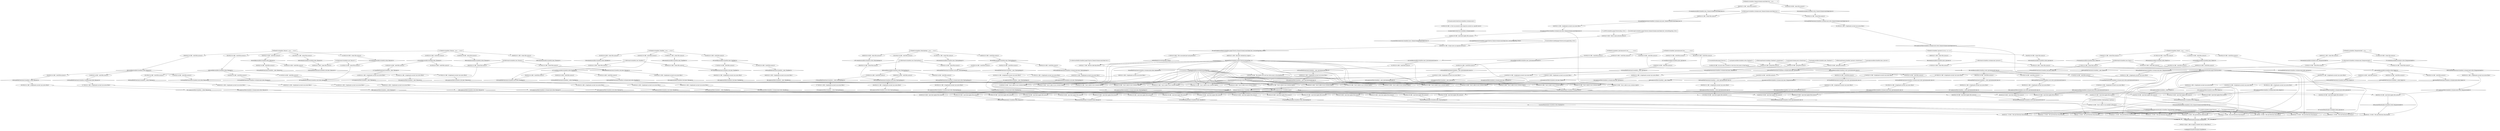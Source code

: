 digraph G {
	1 [label="1:canIngressTransfer(attacker,victimHost):0",shape=diamond];
	2 [label="2:RULE 0 (Asset - Able to ingress transfer tools or other files):0",shape=ellipse];
	3 [label="3:ingressToolTransfer(attacker,victimHost):0",shape=diamond];
	4 [label="4:RULE 1 (T1083 - File and Directory Discovery):0",shape=ellipse];
	5 [label="5:accessFile(attacker,victimHost,write,'/bin/bash'):0",shape=diamond];
	6 [label="6:RULE 39 (BB - execCode implies file access):0",shape=ellipse];
	7 [label="7:canAccessFile(victimHost,victimAccount,write,'/bin/bash'):0",shape=diamond];
	8 [label="8:RULE 41 (BB - A legitimate account can access file):0",shape=ellipse];
	9 [label="9:localFileProtection(victimHost,victimAccount,write,'/bin/bash'):0",shape=diamond];
	10 [label="10:RULE 43 (BB - group file access):0",shape=ellipse];
	11 [label="11:groupAccessible(victimHost,write,'/bin/bash'):1",shape=box];
	12 [label="12:fileGroupOwner(victimHost,'/bin/bash',victimGroup):1",shape=box];
	13 [label="13:inGroup(victimAccount,victimGroup):1",shape=box];
	14 [label="14:execCode(attacker,victimHost,victimAccount):0",shape=diamond];
	15 [label="15:RULE 25 (BB - User is able to use a reverse shell):0",shape=ellipse];
	16 [label="16:canAccessFile(victimHost,victimAccount,exec,'/bin/bash'):0",shape=diamond];
	17 [label="17:RULE 41 (BB - A legitimate account can access file):0",shape=ellipse];
	18 [label="18:localFileProtection(victimHost,victimAccount,exec,'/bin/bash'):0",shape=diamond];
	19 [label="19:RULE 43 (BB - group file access):0",shape=ellipse];
	20 [label="20:groupAccessible(victimHost,exec,'/bin/bash'):1",shape=box];
	21 [label="21:accessDataFlow(attacker,write,reversePupy):0",shape=diamond];
	22 [label="22:RULE 26 (BB - The remote root user has write access to the dataFlow):0",shape=ellipse];
	23 [label="23:dataFlowReverseShell(reversePupy):0",shape=diamond];
	24 [label="24:RULE 27 (BB - Reverse shell data flow):0",shape=ellipse];
	25 [label="25:isReverseShell(victimHost,pupyC2Server,'/home/victimAccount/3aka3.doc'):1",shape=box];
	26 [label="26:flowBind(reversePupy,http,1234):0",shape=diamond];
	27 [label="27:RULE 30 (BB - Flow associated port and protocol):0",shape=ellipse];
	28 [label="28:canScriptAccessHost(victimHost,pupyC2Server,'/home/victimAccount/3aka3.doc',reversePupy,http,1234):0",shape=diamond];
	29 [label="29:RULE 32 (BB - Script access an exposed service):0",shape=ellipse];
	30 [label="30:networkServiceInfo(pupyC2Server,root,pupyd,http,1234):1",shape=box];
	31 [label="31:accessFile(victimUser,victimHost,exec,'/home/victimAccount/3aka3.doc'):0",shape=diamond];
	32 [label="32:RULE 39 (BB - execCode implies file access):0",shape=ellipse];
	33 [label="33:canAccessFile(victimHost,victimAccount,exec,'/home/victimAccount/3aka3.doc'):0",shape=diamond];
	34 [label="34:RULE 41 (BB - A legitimate account can access file):0",shape=ellipse];
	35 [label="35:localFileProtection(victimHost,victimAccount,exec,'/home/victimAccount/3aka3.doc'):0",shape=diamond];
	36 [label="36:RULE 42 (BB - owner file access):0",shape=ellipse];
	37 [label="37:ownerAccessible(victimHost,exec,'/home/victimAccount/3aka3.doc'):0",shape=diamond];
	38 [label="38:RULE 51 (BB - owner file access):0",shape=ellipse];
	39 [label="39:fileAttr(victimHost,'/home/victimAccount/3aka3.doc',-,r,w,x,-,-,-,-,-,-):1",shape=box];
	40 [label="40:fileOwner(victimHost,victimAccount,'/home/victimAccount/3aka3.doc'):1",shape=box];
	41 [label="41:execCode(victimUser,victimHost,victimAccount):0",shape=diamond];
	42 [label="42:RULE 40 (BB - A User can execute code using his account on a specific host):0",shape=ellipse];
	43 [label="43:hasAccount(victimUser,victimHost,victimAccount):1",shape=box];
	44 [label="44:scriptNetAccess(victimHost,pupyC2Server,'/home/victimAccount/3aka3.doc',reversePupy,http,1234):0",shape=diamond];
	45 [label="45:RULE 33 (BB - Direct script network access):0",shape=ellipse];
	46 [label="46:isNetScript(victimHost,pupyC2Server,'/home/victimAccount/3aka3.doc',reversePupy,http,1234):1",shape=box];
	47 [label="47:aclNW(victimHost,pupyC2Server,http,1234):1",shape=box];
	48 [label="48:dataFlow(victimHost,pupyC2Server,reversePupy,_):0",shape=diamond];
	49 [label="49:RULE 31 (BB - Data flow initiated by script):0",shape=ellipse];
	50 [label="50:localAccess(attacker,pupyC2Server,root):0",shape=diamond];
	51 [label="51:RULE 59 (BB - An user who is located in a host has root access to that host):0",shape=ellipse];
	52 [label="52:located(attacker,pupyC2Server):1",shape=box];
	53 [label="53:RULE 25 (BB - User is able to use a reverse shell):0",shape=ellipse];
	54 [label="54:canAccessFile(victimHost,victimAccount,exec,'/bin/powershell'):0",shape=diamond];
	55 [label="55:RULE 41 (BB - A legitimate account can access file):0",shape=ellipse];
	56 [label="56:localFileProtection(victimHost,victimAccount,exec,'/bin/powershell'):0",shape=diamond];
	57 [label="57:RULE 42 (BB - owner file access):0",shape=ellipse];
	58 [label="58:ownerAccessible(victimHost,exec,'/bin/powershell'):0",shape=diamond];
	59 [label="59:RULE 51 (BB - owner file access):0",shape=ellipse];
	60 [label="60:fileAttr(victimHost,'/bin/powershell',-,r,w,x,-,-,-,-,-,-):1",shape=box];
	61 [label="61:fileOwner(victimHost,victimAccount,'/bin/powershell'):1",shape=box];
	62 [label="62:RULE 25 (BB - User is able to use a reverse shell):0",shape=ellipse];
	63 [label="63:RULE 25 (BB - User is able to use a reverse shell):0",shape=ellipse];
	64 [label="64:canAccessFile(victimHost,victimAccount,exec,'/private'):0",shape=diamond];
	65 [label="65:RULE 41 (BB - A legitimate account can access file):0",shape=ellipse];
	66 [label="66:localFileProtection(victimHost,victimAccount,exec,'/private'):0",shape=diamond];
	67 [label="67:RULE 42 (BB - owner file access):0",shape=ellipse];
	68 [label="68:ownerAccessible(victimHost,exec,'/private'):0",shape=diamond];
	69 [label="69:RULE 51 (BB - owner file access):0",shape=ellipse];
	70 [label="70:fileAttr(victimHost,'/private',d,r,w,x,r,-,x,r,-,x):1",shape=box];
	71 [label="71:fileOwner(victimHost,victimAccount,'/private'):1",shape=box];
	72 [label="72:RULE 43 (BB - group file access):0",shape=ellipse];
	73 [label="73:groupAccessible(victimHost,exec,'/private'):1",shape=box];
	74 [label="74:fileGroupOwner(victimHost,'/private',victimGroup):1",shape=box];
	75 [label="75:aclNW(victimHost,pupyC2Server,_,_):1",shape=box];
	76 [label="76:isIngressTool(tcpdump):1",shape=box];
	77 [label="77:canRunInstalledSoftware(attacker,victimHost,'/bin/tcpdump',tcpdump):0",shape=diamond];
	78 [label="78:RULE 24 (BB - User is able to run installed software):0",shape=ellipse];
	79 [label="79:accessFile(attacker,victimHost,exec,'/bin/tcpdump'):0",shape=diamond];
	80 [label="80:RULE 39 (BB - execCode implies file access):0",shape=ellipse];
	81 [label="81:canAccessFile(victimHost,_,exec,'/bin/tcpdump'):0",shape=diamond];
	82 [label="82:RULE 41 (BB - A legitimate account can access file):0",shape=ellipse];
	83 [label="83:localFileProtection(victimHost,_,exec,'/bin/tcpdump'):0",shape=diamond];
	84 [label="84:RULE 44 (BB - world file access):0",shape=ellipse];
	85 [label="85:worldAccessible(victimHost,exec,'/bin/tcpdump'):0",shape=diamond];
	86 [label="86:RULE 53 (BB - world file access):0",shape=ellipse];
	87 [label="87:fileAttr(victimHost,'/bin/tcpdump',-,r,w,x,-,-,-,r,w,x):1",shape=box];
	88 [label="88:execCode(attacker,victimHost,_):0",shape=diamond];
	89 [label="89:RULE 25 (BB - User is able to use a reverse shell):0",shape=ellipse];
	90 [label="90:canAccessFile(victimHost,_,exec,'/bin/cat'):0",shape=diamond];
	91 [label="91:RULE 41 (BB - A legitimate account can access file):0",shape=ellipse];
	92 [label="92:localFileProtection(victimHost,_,exec,'/bin/cat'):0",shape=diamond];
	93 [label="93:RULE 44 (BB - world file access):0",shape=ellipse];
	94 [label="94:worldAccessible(victimHost,exec,'/bin/cat'):0",shape=diamond];
	95 [label="95:RULE 53 (BB - world file access):0",shape=ellipse];
	96 [label="96:fileAttr(victimHost,'/bin/cat',-,r,w,x,-,-,-,r,w,x):1",shape=box];
	97 [label="97:RULE 25 (BB - User is able to use a reverse shell):0",shape=ellipse];
	98 [label="98:canAccessFile(victimHost,_,exec,'/bin/find'):0",shape=diamond];
	99 [label="99:RULE 41 (BB - A legitimate account can access file):0",shape=ellipse];
	100 [label="100:localFileProtection(victimHost,_,exec,'/bin/find'):0",shape=diamond];
	101 [label="101:RULE 44 (BB - world file access):0",shape=ellipse];
	102 [label="102:worldAccessible(victimHost,exec,'/bin/find'):0",shape=diamond];
	103 [label="103:RULE 53 (BB - world file access):0",shape=ellipse];
	104 [label="104:fileAttr(victimHost,'/bin/find',-,r,w,x,-,-,-,r,w,x):1",shape=box];
	105 [label="105:RULE 25 (BB - User is able to use a reverse shell):0",shape=ellipse];
	106 [label="106:canAccessFile(victimHost,_,exec,'/bin/ls'):0",shape=diamond];
	107 [label="107:RULE 41 (BB - A legitimate account can access file):0",shape=ellipse];
	108 [label="108:localFileProtection(victimHost,_,exec,'/bin/ls'):0",shape=diamond];
	109 [label="109:RULE 44 (BB - world file access):0",shape=ellipse];
	110 [label="110:worldAccessible(victimHost,exec,'/bin/ls'):0",shape=diamond];
	111 [label="111:RULE 53 (BB - world file access):0",shape=ellipse];
	112 [label="112:fileAttr(victimHost,'/bin/ls',-,r,w,x,-,-,-,r,w,x):1",shape=box];
	113 [label="113:RULE 25 (BB - User is able to use a reverse shell):0",shape=ellipse];
	114 [label="114:RULE 25 (BB - User is able to use a reverse shell):0",shape=ellipse];
	115 [label="115:canAccessFile(victimHost,_,exec,'/bin/zip'):0",shape=diamond];
	116 [label="116:RULE 41 (BB - A legitimate account can access file):0",shape=ellipse];
	117 [label="117:localFileProtection(victimHost,_,exec,'/bin/zip'):0",shape=diamond];
	118 [label="118:RULE 44 (BB - world file access):0",shape=ellipse];
	119 [label="119:worldAccessible(victimHost,exec,'/bin/zip'):0",shape=diamond];
	120 [label="120:RULE 53 (BB - world file access):0",shape=ellipse];
	121 [label="121:fileAttr(victimHost,'/bin/zip',-,r,w,x,-,-,-,r,w,x):1",shape=box];
	122 [label="122:RULE 25 (BB - User is able to use a reverse shell):0",shape=ellipse];
	123 [label="123:canAccessFile(victimHost,_,exec,'/private'):0",shape=diamond];
	124 [label="124:RULE 41 (BB - A legitimate account can access file):0",shape=ellipse];
	125 [label="125:localFileProtection(victimHost,_,exec,'/private'):0",shape=diamond];
	126 [label="126:RULE 44 (BB - world file access):0",shape=ellipse];
	127 [label="127:worldAccessible(victimHost,exec,'/private'):0",shape=diamond];
	128 [label="128:RULE 53 (BB - world file access):0",shape=ellipse];
	129 [label="129:RULE 25 (BB - User is able to use a reverse shell):0",shape=ellipse];
	130 [label="130:canAccessFile(victimHost,_,exec,'/private/secret1.doc'):0",shape=diamond];
	131 [label="131:RULE 41 (BB - A legitimate account can access file):0",shape=ellipse];
	132 [label="132:localFileProtection(victimHost,_,exec,'/private/secret1.doc'):0",shape=diamond];
	133 [label="133:RULE 44 (BB - world file access):0",shape=ellipse];
	134 [label="134:worldAccessible(victimHost,exec,'/private/secret1.doc'):0",shape=diamond];
	135 [label="135:RULE 53 (BB - world file access):0",shape=ellipse];
	136 [label="136:fileAttr(victimHost,'/private/secret1.doc',-,-,-,-,-,-,-,r,w,x):1",shape=box];
	137 [label="137:RULE 25 (BB - User is able to use a reverse shell):0",shape=ellipse];
	138 [label="138:canAccessFile(victimHost,_,exec,'/private/secret2.doc'):0",shape=diamond];
	139 [label="139:RULE 41 (BB - A legitimate account can access file):0",shape=ellipse];
	140 [label="140:localFileProtection(victimHost,_,exec,'/private/secret2.doc'):0",shape=diamond];
	141 [label="141:RULE 44 (BB - world file access):0",shape=ellipse];
	142 [label="142:worldAccessible(victimHost,exec,'/private/secret2.doc'):0",shape=diamond];
	143 [label="143:RULE 53 (BB - world file access):0",shape=ellipse];
	144 [label="144:fileAttr(victimHost,'/private/secret2.doc',-,-,-,-,-,-,-,r,w,x):1",shape=box];
	145 [label="145:RULE 39 (BB - execCode implies file access):0",shape=ellipse];
	146 [label="146:canAccessFile(victimHost,root,exec,'/bin/tcpdump'):0",shape=diamond];
	147 [label="147:RULE 41 (BB - A legitimate account can access file):0",shape=ellipse];
	148 [label="148:localFileProtection(victimHost,root,exec,'/bin/tcpdump'):0",shape=diamond];
	149 [label="149:RULE 42 (BB - owner file access):0",shape=ellipse];
	150 [label="150:ownerAccessible(victimHost,exec,'/bin/tcpdump'):0",shape=diamond];
	151 [label="151:RULE 51 (BB - owner file access):0",shape=ellipse];
	152 [label="152:fileOwner(victimHost,root,'/bin/tcpdump'):1",shape=box];
	153 [label="153:RULE 44 (BB - world file access):0",shape=ellipse];
	154 [label="154:execCode(attacker,victimHost,root):0",shape=diamond];
	155 [label="155:RULE 25 (BB - User is able to use a reverse shell):0",shape=ellipse];
	156 [label="156:canAccessFile(victimHost,root,exec,'/bin/cat'):0",shape=diamond];
	157 [label="157:RULE 41 (BB - A legitimate account can access file):0",shape=ellipse];
	158 [label="158:localFileProtection(victimHost,root,exec,'/bin/cat'):0",shape=diamond];
	159 [label="159:RULE 42 (BB - owner file access):0",shape=ellipse];
	160 [label="160:ownerAccessible(victimHost,exec,'/bin/cat'):0",shape=diamond];
	161 [label="161:RULE 51 (BB - owner file access):0",shape=ellipse];
	162 [label="162:fileOwner(victimHost,root,'/bin/cat'):1",shape=box];
	163 [label="163:RULE 44 (BB - world file access):0",shape=ellipse];
	164 [label="164:RULE 25 (BB - User is able to use a reverse shell):0",shape=ellipse];
	165 [label="165:canAccessFile(victimHost,root,exec,'/bin/find'):0",shape=diamond];
	166 [label="166:RULE 41 (BB - A legitimate account can access file):0",shape=ellipse];
	167 [label="167:localFileProtection(victimHost,root,exec,'/bin/find'):0",shape=diamond];
	168 [label="168:RULE 42 (BB - owner file access):0",shape=ellipse];
	169 [label="169:ownerAccessible(victimHost,exec,'/bin/find'):0",shape=diamond];
	170 [label="170:RULE 51 (BB - owner file access):0",shape=ellipse];
	171 [label="171:fileOwner(victimHost,root,'/bin/find'):1",shape=box];
	172 [label="172:RULE 44 (BB - world file access):0",shape=ellipse];
	173 [label="173:RULE 25 (BB - User is able to use a reverse shell):0",shape=ellipse];
	174 [label="174:canAccessFile(victimHost,root,exec,'/bin/ls'):0",shape=diamond];
	175 [label="175:RULE 41 (BB - A legitimate account can access file):0",shape=ellipse];
	176 [label="176:localFileProtection(victimHost,root,exec,'/bin/ls'):0",shape=diamond];
	177 [label="177:RULE 42 (BB - owner file access):0",shape=ellipse];
	178 [label="178:ownerAccessible(victimHost,exec,'/bin/ls'):0",shape=diamond];
	179 [label="179:RULE 51 (BB - owner file access):0",shape=ellipse];
	180 [label="180:fileOwner(victimHost,root,'/bin/ls'):1",shape=box];
	181 [label="181:RULE 44 (BB - world file access):0",shape=ellipse];
	182 [label="182:RULE 25 (BB - User is able to use a reverse shell):0",shape=ellipse];
	183 [label="183:RULE 25 (BB - User is able to use a reverse shell):0",shape=ellipse];
	184 [label="184:canAccessFile(victimHost,root,exec,'/bin/zip'):0",shape=diamond];
	185 [label="185:RULE 41 (BB - A legitimate account can access file):0",shape=ellipse];
	186 [label="186:localFileProtection(victimHost,root,exec,'/bin/zip'):0",shape=diamond];
	187 [label="187:RULE 42 (BB - owner file access):0",shape=ellipse];
	188 [label="188:ownerAccessible(victimHost,exec,'/bin/zip'):0",shape=diamond];
	189 [label="189:RULE 51 (BB - owner file access):0",shape=ellipse];
	190 [label="190:fileOwner(victimHost,root,'/bin/zip'):1",shape=box];
	191 [label="191:RULE 44 (BB - world file access):0",shape=ellipse];
	192 [label="192:RULE 39 (BB - execCode implies file access):0",shape=ellipse];
	193 [label="193:canAccessFile(victimHost,victimAccount,exec,'/bin/tcpdump'):0",shape=diamond];
	194 [label="194:RULE 41 (BB - A legitimate account can access file):0",shape=ellipse];
	195 [label="195:localFileProtection(victimHost,victimAccount,exec,'/bin/tcpdump'):0",shape=diamond];
	196 [label="196:RULE 44 (BB - world file access):0",shape=ellipse];
	197 [label="197:installed(victimHost,'/bin/tcpdump',tcpdump):1",shape=box];
	198 [label="198:RULE 1 (T1083 - File and Directory Discovery):0",shape=ellipse];
	199 [label="199:accessFile(attacker,victimHost,write,'/bin/cat'):0",shape=diamond];
	200 [label="200:RULE 39 (BB - execCode implies file access):0",shape=ellipse];
	201 [label="201:canAccessFile(victimHost,_,write,'/bin/cat'):0",shape=diamond];
	202 [label="202:RULE 41 (BB - A legitimate account can access file):0",shape=ellipse];
	203 [label="203:localFileProtection(victimHost,_,write,'/bin/cat'):0",shape=diamond];
	204 [label="204:RULE 44 (BB - world file access):0",shape=ellipse];
	205 [label="205:worldAccessible(victimHost,write,'/bin/cat'):0",shape=diamond];
	206 [label="206:RULE 50 (BB - world file access):0",shape=ellipse];
	207 [label="207:RULE 39 (BB - execCode implies file access):0",shape=ellipse];
	208 [label="208:canAccessFile(victimHost,root,write,'/bin/cat'):0",shape=diamond];
	209 [label="209:RULE 41 (BB - A legitimate account can access file):0",shape=ellipse];
	210 [label="210:localFileProtection(victimHost,root,write,'/bin/cat'):0",shape=diamond];
	211 [label="211:RULE 42 (BB - owner file access):0",shape=ellipse];
	212 [label="212:ownerAccessible(victimHost,write,'/bin/cat'):0",shape=diamond];
	213 [label="213:RULE 48 (BB - owner file access):0",shape=ellipse];
	214 [label="214:RULE 44 (BB - world file access):0",shape=ellipse];
	215 [label="215:RULE 39 (BB - execCode implies file access):0",shape=ellipse];
	216 [label="216:canAccessFile(victimHost,victimAccount,write,'/bin/cat'):0",shape=diamond];
	217 [label="217:RULE 41 (BB - A legitimate account can access file):0",shape=ellipse];
	218 [label="218:localFileProtection(victimHost,victimAccount,write,'/bin/cat'):0",shape=diamond];
	219 [label="219:RULE 44 (BB - world file access):0",shape=ellipse];
	220 [label="220:RULE 1 (T1083 - File and Directory Discovery):0",shape=ellipse];
	221 [label="221:accessFile(attacker,victimHost,write,'/bin/find'):0",shape=diamond];
	222 [label="222:RULE 39 (BB - execCode implies file access):0",shape=ellipse];
	223 [label="223:canAccessFile(victimHost,_,write,'/bin/find'):0",shape=diamond];
	224 [label="224:RULE 41 (BB - A legitimate account can access file):0",shape=ellipse];
	225 [label="225:localFileProtection(victimHost,_,write,'/bin/find'):0",shape=diamond];
	226 [label="226:RULE 44 (BB - world file access):0",shape=ellipse];
	227 [label="227:worldAccessible(victimHost,write,'/bin/find'):0",shape=diamond];
	228 [label="228:RULE 50 (BB - world file access):0",shape=ellipse];
	229 [label="229:RULE 39 (BB - execCode implies file access):0",shape=ellipse];
	230 [label="230:canAccessFile(victimHost,root,write,'/bin/find'):0",shape=diamond];
	231 [label="231:RULE 41 (BB - A legitimate account can access file):0",shape=ellipse];
	232 [label="232:localFileProtection(victimHost,root,write,'/bin/find'):0",shape=diamond];
	233 [label="233:RULE 42 (BB - owner file access):0",shape=ellipse];
	234 [label="234:ownerAccessible(victimHost,write,'/bin/find'):0",shape=diamond];
	235 [label="235:RULE 48 (BB - owner file access):0",shape=ellipse];
	236 [label="236:RULE 44 (BB - world file access):0",shape=ellipse];
	237 [label="237:RULE 39 (BB - execCode implies file access):0",shape=ellipse];
	238 [label="238:canAccessFile(victimHost,victimAccount,write,'/bin/find'):0",shape=diamond];
	239 [label="239:RULE 41 (BB - A legitimate account can access file):0",shape=ellipse];
	240 [label="240:localFileProtection(victimHost,victimAccount,write,'/bin/find'):0",shape=diamond];
	241 [label="241:RULE 44 (BB - world file access):0",shape=ellipse];
	242 [label="242:RULE 1 (T1083 - File and Directory Discovery):0",shape=ellipse];
	243 [label="243:accessFile(attacker,victimHost,write,'/bin/ls'):0",shape=diamond];
	244 [label="244:RULE 39 (BB - execCode implies file access):0",shape=ellipse];
	245 [label="245:canAccessFile(victimHost,_,write,'/bin/ls'):0",shape=diamond];
	246 [label="246:RULE 41 (BB - A legitimate account can access file):0",shape=ellipse];
	247 [label="247:localFileProtection(victimHost,_,write,'/bin/ls'):0",shape=diamond];
	248 [label="248:RULE 44 (BB - world file access):0",shape=ellipse];
	249 [label="249:worldAccessible(victimHost,write,'/bin/ls'):0",shape=diamond];
	250 [label="250:RULE 50 (BB - world file access):0",shape=ellipse];
	251 [label="251:RULE 39 (BB - execCode implies file access):0",shape=ellipse];
	252 [label="252:canAccessFile(victimHost,root,write,'/bin/ls'):0",shape=diamond];
	253 [label="253:RULE 41 (BB - A legitimate account can access file):0",shape=ellipse];
	254 [label="254:localFileProtection(victimHost,root,write,'/bin/ls'):0",shape=diamond];
	255 [label="255:RULE 42 (BB - owner file access):0",shape=ellipse];
	256 [label="256:ownerAccessible(victimHost,write,'/bin/ls'):0",shape=diamond];
	257 [label="257:RULE 48 (BB - owner file access):0",shape=ellipse];
	258 [label="258:RULE 44 (BB - world file access):0",shape=ellipse];
	259 [label="259:RULE 39 (BB - execCode implies file access):0",shape=ellipse];
	260 [label="260:canAccessFile(victimHost,victimAccount,write,'/bin/ls'):0",shape=diamond];
	261 [label="261:RULE 41 (BB - A legitimate account can access file):0",shape=ellipse];
	262 [label="262:localFileProtection(victimHost,victimAccount,write,'/bin/ls'):0",shape=diamond];
	263 [label="263:RULE 44 (BB - world file access):0",shape=ellipse];
	264 [label="264:RULE 1 (T1083 - File and Directory Discovery):0",shape=ellipse];
	265 [label="265:accessFile(attacker,victimHost,write,'/bin/powershell'):0",shape=diamond];
	266 [label="266:RULE 39 (BB - execCode implies file access):0",shape=ellipse];
	267 [label="267:canAccessFile(victimHost,victimAccount,write,'/bin/powershell'):0",shape=diamond];
	268 [label="268:RULE 41 (BB - A legitimate account can access file):0",shape=ellipse];
	269 [label="269:localFileProtection(victimHost,victimAccount,write,'/bin/powershell'):0",shape=diamond];
	270 [label="270:RULE 42 (BB - owner file access):0",shape=ellipse];
	271 [label="271:ownerAccessible(victimHost,write,'/bin/powershell'):0",shape=diamond];
	272 [label="272:RULE 48 (BB - owner file access):0",shape=ellipse];
	273 [label="273:RULE 1 (T1083 - File and Directory Discovery):0",shape=ellipse];
	274 [label="274:accessFile(attacker,victimHost,write,'/bin/tcpdump'):0",shape=diamond];
	275 [label="275:RULE 39 (BB - execCode implies file access):0",shape=ellipse];
	276 [label="276:canAccessFile(victimHost,_,write,'/bin/tcpdump'):0",shape=diamond];
	277 [label="277:RULE 41 (BB - A legitimate account can access file):0",shape=ellipse];
	278 [label="278:localFileProtection(victimHost,_,write,'/bin/tcpdump'):0",shape=diamond];
	279 [label="279:RULE 44 (BB - world file access):0",shape=ellipse];
	280 [label="280:worldAccessible(victimHost,write,'/bin/tcpdump'):0",shape=diamond];
	281 [label="281:RULE 50 (BB - world file access):0",shape=ellipse];
	282 [label="282:RULE 39 (BB - execCode implies file access):0",shape=ellipse];
	283 [label="283:canAccessFile(victimHost,root,write,'/bin/tcpdump'):0",shape=diamond];
	284 [label="284:RULE 41 (BB - A legitimate account can access file):0",shape=ellipse];
	285 [label="285:localFileProtection(victimHost,root,write,'/bin/tcpdump'):0",shape=diamond];
	286 [label="286:RULE 42 (BB - owner file access):0",shape=ellipse];
	287 [label="287:ownerAccessible(victimHost,write,'/bin/tcpdump'):0",shape=diamond];
	288 [label="288:RULE 48 (BB - owner file access):0",shape=ellipse];
	289 [label="289:RULE 44 (BB - world file access):0",shape=ellipse];
	290 [label="290:RULE 39 (BB - execCode implies file access):0",shape=ellipse];
	291 [label="291:canAccessFile(victimHost,victimAccount,write,'/bin/tcpdump'):0",shape=diamond];
	292 [label="292:RULE 41 (BB - A legitimate account can access file):0",shape=ellipse];
	293 [label="293:localFileProtection(victimHost,victimAccount,write,'/bin/tcpdump'):0",shape=diamond];
	294 [label="294:RULE 44 (BB - world file access):0",shape=ellipse];
	295 [label="295:RULE 1 (T1083 - File and Directory Discovery):0",shape=ellipse];
	296 [label="296:accessFile(attacker,victimHost,write,'/bin/zip'):0",shape=diamond];
	297 [label="297:RULE 39 (BB - execCode implies file access):0",shape=ellipse];
	298 [label="298:canAccessFile(victimHost,_,write,'/bin/zip'):0",shape=diamond];
	299 [label="299:RULE 41 (BB - A legitimate account can access file):0",shape=ellipse];
	300 [label="300:localFileProtection(victimHost,_,write,'/bin/zip'):0",shape=diamond];
	301 [label="301:RULE 44 (BB - world file access):0",shape=ellipse];
	302 [label="302:worldAccessible(victimHost,write,'/bin/zip'):0",shape=diamond];
	303 [label="303:RULE 50 (BB - world file access):0",shape=ellipse];
	304 [label="304:RULE 39 (BB - execCode implies file access):0",shape=ellipse];
	305 [label="305:canAccessFile(victimHost,root,write,'/bin/zip'):0",shape=diamond];
	306 [label="306:RULE 41 (BB - A legitimate account can access file):0",shape=ellipse];
	307 [label="307:localFileProtection(victimHost,root,write,'/bin/zip'):0",shape=diamond];
	308 [label="308:RULE 42 (BB - owner file access):0",shape=ellipse];
	309 [label="309:ownerAccessible(victimHost,write,'/bin/zip'):0",shape=diamond];
	310 [label="310:RULE 48 (BB - owner file access):0",shape=ellipse];
	311 [label="311:RULE 44 (BB - world file access):0",shape=ellipse];
	312 [label="312:RULE 39 (BB - execCode implies file access):0",shape=ellipse];
	313 [label="313:canAccessFile(victimHost,victimAccount,write,'/bin/zip'):0",shape=diamond];
	314 [label="314:RULE 41 (BB - A legitimate account can access file):0",shape=ellipse];
	315 [label="315:localFileProtection(victimHost,victimAccount,write,'/bin/zip'):0",shape=diamond];
	316 [label="316:RULE 44 (BB - world file access):0",shape=ellipse];
	317 [label="317:RULE 1 (T1083 - File and Directory Discovery):0",shape=ellipse];
	318 [label="318:accessFile(attacker,victimHost,write,'/home/victimAccount/3aka3.doc'):0",shape=diamond];
	319 [label="319:RULE 39 (BB - execCode implies file access):0",shape=ellipse];
	320 [label="320:canAccessFile(victimHost,victimAccount,write,'/home/victimAccount/3aka3.doc'):0",shape=diamond];
	321 [label="321:RULE 41 (BB - A legitimate account can access file):0",shape=ellipse];
	322 [label="322:localFileProtection(victimHost,victimAccount,write,'/home/victimAccount/3aka3.doc'):0",shape=diamond];
	323 [label="323:RULE 42 (BB - owner file access):0",shape=ellipse];
	324 [label="324:ownerAccessible(victimHost,write,'/home/victimAccount/3aka3.doc'):0",shape=diamond];
	325 [label="325:RULE 48 (BB - owner file access):0",shape=ellipse];
	326 [label="326:RULE 1 (T1083 - File and Directory Discovery):0",shape=ellipse];
	327 [label="327:accessFile(attacker,victimHost,write,'/private'):0",shape=diamond];
	328 [label="328:RULE 39 (BB - execCode implies file access):0",shape=ellipse];
	329 [label="329:canAccessFile(victimHost,victimAccount,write,'/private'):0",shape=diamond];
	330 [label="330:RULE 41 (BB - A legitimate account can access file):0",shape=ellipse];
	331 [label="331:localFileProtection(victimHost,victimAccount,write,'/private'):0",shape=diamond];
	332 [label="332:RULE 42 (BB - owner file access):0",shape=ellipse];
	333 [label="333:ownerAccessible(victimHost,write,'/private'):0",shape=diamond];
	334 [label="334:RULE 48 (BB - owner file access):0",shape=ellipse];
	335 [label="335:RULE 1 (T1083 - File and Directory Discovery):0",shape=ellipse];
	336 [label="336:accessFile(attacker,victimHost,write,'/private/secret1.doc'):0",shape=diamond];
	337 [label="337:RULE 39 (BB - execCode implies file access):0",shape=ellipse];
	338 [label="338:canAccessFile(victimHost,_,write,'/private/secret1.doc'):0",shape=diamond];
	339 [label="339:RULE 41 (BB - A legitimate account can access file):0",shape=ellipse];
	340 [label="340:localFileProtection(victimHost,_,write,'/private/secret1.doc'):0",shape=diamond];
	341 [label="341:RULE 44 (BB - world file access):0",shape=ellipse];
	342 [label="342:worldAccessible(victimHost,write,'/private/secret1.doc'):0",shape=diamond];
	343 [label="343:RULE 50 (BB - world file access):0",shape=ellipse];
	344 [label="344:RULE 39 (BB - execCode implies file access):0",shape=ellipse];
	345 [label="345:canAccessFile(victimHost,root,write,'/private/secret1.doc'):0",shape=diamond];
	346 [label="346:RULE 41 (BB - A legitimate account can access file):0",shape=ellipse];
	347 [label="347:localFileProtection(victimHost,root,write,'/private/secret1.doc'):0",shape=diamond];
	348 [label="348:RULE 44 (BB - world file access):0",shape=ellipse];
	349 [label="349:RULE 39 (BB - execCode implies file access):0",shape=ellipse];
	350 [label="350:canAccessFile(victimHost,victimAccount,write,'/private/secret1.doc'):0",shape=diamond];
	351 [label="351:RULE 41 (BB - A legitimate account can access file):0",shape=ellipse];
	352 [label="352:localFileProtection(victimHost,victimAccount,write,'/private/secret1.doc'):0",shape=diamond];
	353 [label="353:RULE 44 (BB - world file access):0",shape=ellipse];
	354 [label="354:RULE 1 (T1083 - File and Directory Discovery):0",shape=ellipse];
	355 [label="355:accessFile(attacker,victimHost,write,'/private/secret2.doc'):0",shape=diamond];
	356 [label="356:RULE 39 (BB - execCode implies file access):0",shape=ellipse];
	357 [label="357:canAccessFile(victimHost,_,write,'/private/secret2.doc'):0",shape=diamond];
	358 [label="358:RULE 41 (BB - A legitimate account can access file):0",shape=ellipse];
	359 [label="359:localFileProtection(victimHost,_,write,'/private/secret2.doc'):0",shape=diamond];
	360 [label="360:RULE 44 (BB - world file access):0",shape=ellipse];
	361 [label="361:worldAccessible(victimHost,write,'/private/secret2.doc'):0",shape=diamond];
	362 [label="362:RULE 50 (BB - world file access):0",shape=ellipse];
	363 [label="363:RULE 39 (BB - execCode implies file access):0",shape=ellipse];
	364 [label="364:canAccessFile(victimHost,root,write,'/private/secret2.doc'):0",shape=diamond];
	365 [label="365:RULE 41 (BB - A legitimate account can access file):0",shape=ellipse];
	366 [label="366:localFileProtection(victimHost,root,write,'/private/secret2.doc'):0",shape=diamond];
	367 [label="367:RULE 44 (BB - world file access):0",shape=ellipse];
	368 [label="368:RULE 39 (BB - execCode implies file access):0",shape=ellipse];
	369 [label="369:canAccessFile(victimHost,victimAccount,write,'/private/secret2.doc'):0",shape=diamond];
	370 [label="370:RULE 41 (BB - A legitimate account can access file):0",shape=ellipse];
	371 [label="371:localFileProtection(victimHost,victimAccount,write,'/private/secret2.doc'):0",shape=diamond];
	372 [label="372:RULE 44 (BB - world file access):0",shape=ellipse];
	11 -> 	10;
	12 -> 	10;
	13 -> 	10;
	10 -> 	9;
	9 -> 	8;
	8 -> 	7;
	7 -> 	6;
	20 -> 	19;
	12 -> 	19;
	13 -> 	19;
	19 -> 	18;
	18 -> 	17;
	17 -> 	16;
	16 -> 	15;
	25 -> 	24;
	30 -> 	29;
	39 -> 	38;
	38 -> 	37;
	37 -> 	36;
	40 -> 	36;
	36 -> 	35;
	35 -> 	34;
	34 -> 	33;
	33 -> 	32;
	43 -> 	42;
	42 -> 	41;
	41 -> 	32;
	32 -> 	31;
	31 -> 	29;
	46 -> 	45;
	47 -> 	45;
	45 -> 	44;
	44 -> 	29;
	29 -> 	28;
	28 -> 	27;
	27 -> 	26;
	26 -> 	24;
	28 -> 	49;
	49 -> 	48;
	48 -> 	24;
	24 -> 	23;
	23 -> 	22;
	48 -> 	22;
	52 -> 	51;
	51 -> 	50;
	50 -> 	22;
	22 -> 	21;
	21 -> 	15;
	23 -> 	15;
	48 -> 	15;
	15 -> 	14;
	60 -> 	59;
	59 -> 	58;
	58 -> 	57;
	61 -> 	57;
	57 -> 	56;
	56 -> 	55;
	55 -> 	54;
	54 -> 	53;
	21 -> 	53;
	23 -> 	53;
	48 -> 	53;
	53 -> 	14;
	33 -> 	62;
	21 -> 	62;
	23 -> 	62;
	48 -> 	62;
	62 -> 	14;
	70 -> 	69;
	69 -> 	68;
	68 -> 	67;
	71 -> 	67;
	67 -> 	66;
	73 -> 	72;
	74 -> 	72;
	13 -> 	72;
	72 -> 	66;
	66 -> 	65;
	65 -> 	64;
	64 -> 	63;
	21 -> 	63;
	23 -> 	63;
	48 -> 	63;
	63 -> 	14;
	14 -> 	6;
	6 -> 	5;
	5 -> 	4;
	50 -> 	4;
	75 -> 	4;
	76 -> 	4;
	87 -> 	86;
	86 -> 	85;
	85 -> 	84;
	84 -> 	83;
	83 -> 	82;
	82 -> 	81;
	81 -> 	80;
	96 -> 	95;
	95 -> 	94;
	94 -> 	93;
	93 -> 	92;
	92 -> 	91;
	91 -> 	90;
	90 -> 	89;
	21 -> 	89;
	23 -> 	89;
	48 -> 	89;
	89 -> 	88;
	104 -> 	103;
	103 -> 	102;
	102 -> 	101;
	101 -> 	100;
	100 -> 	99;
	99 -> 	98;
	98 -> 	97;
	21 -> 	97;
	23 -> 	97;
	48 -> 	97;
	97 -> 	88;
	112 -> 	111;
	111 -> 	110;
	110 -> 	109;
	109 -> 	108;
	108 -> 	107;
	107 -> 	106;
	106 -> 	105;
	21 -> 	105;
	23 -> 	105;
	48 -> 	105;
	105 -> 	88;
	81 -> 	113;
	21 -> 	113;
	23 -> 	113;
	48 -> 	113;
	113 -> 	88;
	121 -> 	120;
	120 -> 	119;
	119 -> 	118;
	118 -> 	117;
	117 -> 	116;
	116 -> 	115;
	115 -> 	114;
	21 -> 	114;
	23 -> 	114;
	48 -> 	114;
	114 -> 	88;
	70 -> 	128;
	128 -> 	127;
	127 -> 	126;
	126 -> 	125;
	125 -> 	124;
	124 -> 	123;
	123 -> 	122;
	21 -> 	122;
	23 -> 	122;
	48 -> 	122;
	122 -> 	88;
	136 -> 	135;
	135 -> 	134;
	134 -> 	133;
	133 -> 	132;
	132 -> 	131;
	131 -> 	130;
	130 -> 	129;
	21 -> 	129;
	23 -> 	129;
	48 -> 	129;
	129 -> 	88;
	144 -> 	143;
	143 -> 	142;
	142 -> 	141;
	141 -> 	140;
	140 -> 	139;
	139 -> 	138;
	138 -> 	137;
	21 -> 	137;
	23 -> 	137;
	48 -> 	137;
	137 -> 	88;
	88 -> 	80;
	80 -> 	79;
	87 -> 	151;
	151 -> 	150;
	150 -> 	149;
	152 -> 	149;
	149 -> 	148;
	85 -> 	153;
	153 -> 	148;
	148 -> 	147;
	147 -> 	146;
	146 -> 	145;
	96 -> 	161;
	161 -> 	160;
	160 -> 	159;
	162 -> 	159;
	159 -> 	158;
	94 -> 	163;
	163 -> 	158;
	158 -> 	157;
	157 -> 	156;
	156 -> 	155;
	21 -> 	155;
	23 -> 	155;
	48 -> 	155;
	155 -> 	154;
	104 -> 	170;
	170 -> 	169;
	169 -> 	168;
	171 -> 	168;
	168 -> 	167;
	102 -> 	172;
	172 -> 	167;
	167 -> 	166;
	166 -> 	165;
	165 -> 	164;
	21 -> 	164;
	23 -> 	164;
	48 -> 	164;
	164 -> 	154;
	112 -> 	179;
	179 -> 	178;
	178 -> 	177;
	180 -> 	177;
	177 -> 	176;
	110 -> 	181;
	181 -> 	176;
	176 -> 	175;
	175 -> 	174;
	174 -> 	173;
	21 -> 	173;
	23 -> 	173;
	48 -> 	173;
	173 -> 	154;
	146 -> 	182;
	21 -> 	182;
	23 -> 	182;
	48 -> 	182;
	182 -> 	154;
	121 -> 	189;
	189 -> 	188;
	188 -> 	187;
	190 -> 	187;
	187 -> 	186;
	119 -> 	191;
	191 -> 	186;
	186 -> 	185;
	185 -> 	184;
	184 -> 	183;
	21 -> 	183;
	23 -> 	183;
	48 -> 	183;
	183 -> 	154;
	154 -> 	145;
	145 -> 	79;
	85 -> 	196;
	196 -> 	195;
	195 -> 	194;
	194 -> 	193;
	193 -> 	192;
	14 -> 	192;
	192 -> 	79;
	79 -> 	78;
	197 -> 	78;
	78 -> 	77;
	77 -> 	4;
	4 -> 	3;
	96 -> 	206;
	206 -> 	205;
	205 -> 	204;
	204 -> 	203;
	203 -> 	202;
	202 -> 	201;
	201 -> 	200;
	88 -> 	200;
	200 -> 	199;
	96 -> 	213;
	213 -> 	212;
	212 -> 	211;
	162 -> 	211;
	211 -> 	210;
	205 -> 	214;
	214 -> 	210;
	210 -> 	209;
	209 -> 	208;
	208 -> 	207;
	154 -> 	207;
	207 -> 	199;
	205 -> 	219;
	219 -> 	218;
	218 -> 	217;
	217 -> 	216;
	216 -> 	215;
	14 -> 	215;
	215 -> 	199;
	199 -> 	198;
	50 -> 	198;
	75 -> 	198;
	76 -> 	198;
	77 -> 	198;
	198 -> 	3;
	104 -> 	228;
	228 -> 	227;
	227 -> 	226;
	226 -> 	225;
	225 -> 	224;
	224 -> 	223;
	223 -> 	222;
	88 -> 	222;
	222 -> 	221;
	104 -> 	235;
	235 -> 	234;
	234 -> 	233;
	171 -> 	233;
	233 -> 	232;
	227 -> 	236;
	236 -> 	232;
	232 -> 	231;
	231 -> 	230;
	230 -> 	229;
	154 -> 	229;
	229 -> 	221;
	227 -> 	241;
	241 -> 	240;
	240 -> 	239;
	239 -> 	238;
	238 -> 	237;
	14 -> 	237;
	237 -> 	221;
	221 -> 	220;
	50 -> 	220;
	75 -> 	220;
	76 -> 	220;
	77 -> 	220;
	220 -> 	3;
	112 -> 	250;
	250 -> 	249;
	249 -> 	248;
	248 -> 	247;
	247 -> 	246;
	246 -> 	245;
	245 -> 	244;
	88 -> 	244;
	244 -> 	243;
	112 -> 	257;
	257 -> 	256;
	256 -> 	255;
	180 -> 	255;
	255 -> 	254;
	249 -> 	258;
	258 -> 	254;
	254 -> 	253;
	253 -> 	252;
	252 -> 	251;
	154 -> 	251;
	251 -> 	243;
	249 -> 	263;
	263 -> 	262;
	262 -> 	261;
	261 -> 	260;
	260 -> 	259;
	14 -> 	259;
	259 -> 	243;
	243 -> 	242;
	50 -> 	242;
	75 -> 	242;
	76 -> 	242;
	77 -> 	242;
	242 -> 	3;
	60 -> 	272;
	272 -> 	271;
	271 -> 	270;
	61 -> 	270;
	270 -> 	269;
	269 -> 	268;
	268 -> 	267;
	267 -> 	266;
	14 -> 	266;
	266 -> 	265;
	265 -> 	264;
	50 -> 	264;
	75 -> 	264;
	76 -> 	264;
	77 -> 	264;
	264 -> 	3;
	87 -> 	281;
	281 -> 	280;
	280 -> 	279;
	279 -> 	278;
	278 -> 	277;
	277 -> 	276;
	276 -> 	275;
	88 -> 	275;
	275 -> 	274;
	87 -> 	288;
	288 -> 	287;
	287 -> 	286;
	152 -> 	286;
	286 -> 	285;
	280 -> 	289;
	289 -> 	285;
	285 -> 	284;
	284 -> 	283;
	283 -> 	282;
	154 -> 	282;
	282 -> 	274;
	280 -> 	294;
	294 -> 	293;
	293 -> 	292;
	292 -> 	291;
	291 -> 	290;
	14 -> 	290;
	290 -> 	274;
	274 -> 	273;
	50 -> 	273;
	75 -> 	273;
	76 -> 	273;
	77 -> 	273;
	273 -> 	3;
	121 -> 	303;
	303 -> 	302;
	302 -> 	301;
	301 -> 	300;
	300 -> 	299;
	299 -> 	298;
	298 -> 	297;
	88 -> 	297;
	297 -> 	296;
	121 -> 	310;
	310 -> 	309;
	309 -> 	308;
	190 -> 	308;
	308 -> 	307;
	302 -> 	311;
	311 -> 	307;
	307 -> 	306;
	306 -> 	305;
	305 -> 	304;
	154 -> 	304;
	304 -> 	296;
	302 -> 	316;
	316 -> 	315;
	315 -> 	314;
	314 -> 	313;
	313 -> 	312;
	14 -> 	312;
	312 -> 	296;
	296 -> 	295;
	50 -> 	295;
	75 -> 	295;
	76 -> 	295;
	77 -> 	295;
	295 -> 	3;
	39 -> 	325;
	325 -> 	324;
	324 -> 	323;
	40 -> 	323;
	323 -> 	322;
	322 -> 	321;
	321 -> 	320;
	320 -> 	319;
	14 -> 	319;
	319 -> 	318;
	318 -> 	317;
	50 -> 	317;
	75 -> 	317;
	76 -> 	317;
	77 -> 	317;
	317 -> 	3;
	70 -> 	334;
	334 -> 	333;
	333 -> 	332;
	71 -> 	332;
	332 -> 	331;
	331 -> 	330;
	330 -> 	329;
	329 -> 	328;
	14 -> 	328;
	328 -> 	327;
	327 -> 	326;
	50 -> 	326;
	75 -> 	326;
	76 -> 	326;
	77 -> 	326;
	326 -> 	3;
	136 -> 	343;
	343 -> 	342;
	342 -> 	341;
	341 -> 	340;
	340 -> 	339;
	339 -> 	338;
	338 -> 	337;
	88 -> 	337;
	337 -> 	336;
	342 -> 	348;
	348 -> 	347;
	347 -> 	346;
	346 -> 	345;
	345 -> 	344;
	154 -> 	344;
	344 -> 	336;
	342 -> 	353;
	353 -> 	352;
	352 -> 	351;
	351 -> 	350;
	350 -> 	349;
	14 -> 	349;
	349 -> 	336;
	336 -> 	335;
	50 -> 	335;
	75 -> 	335;
	76 -> 	335;
	77 -> 	335;
	335 -> 	3;
	144 -> 	362;
	362 -> 	361;
	361 -> 	360;
	360 -> 	359;
	359 -> 	358;
	358 -> 	357;
	357 -> 	356;
	88 -> 	356;
	356 -> 	355;
	361 -> 	367;
	367 -> 	366;
	366 -> 	365;
	365 -> 	364;
	364 -> 	363;
	154 -> 	363;
	363 -> 	355;
	361 -> 	372;
	372 -> 	371;
	371 -> 	370;
	370 -> 	369;
	369 -> 	368;
	14 -> 	368;
	368 -> 	355;
	355 -> 	354;
	50 -> 	354;
	75 -> 	354;
	76 -> 	354;
	77 -> 	354;
	354 -> 	3;
	3 -> 	2;
	2 -> 	1;
}
